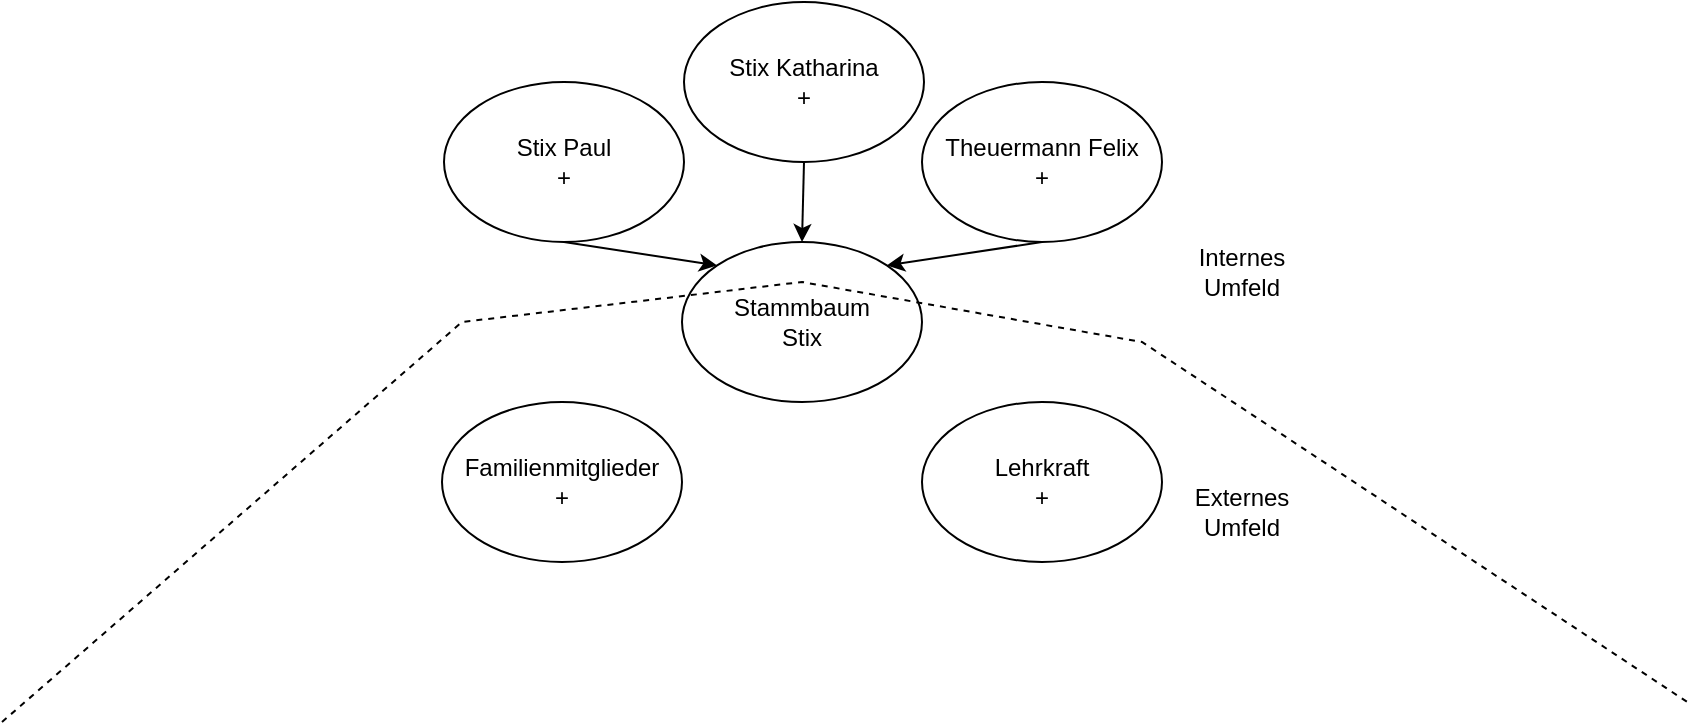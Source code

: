 <mxfile version="28.2.5">
  <diagram name="Page-1" id="mKZQ9G3cTZgD_wpmvm0C">
    <mxGraphModel dx="744" dy="429" grid="1" gridSize="10" guides="1" tooltips="1" connect="1" arrows="1" fold="1" page="1" pageScale="1" pageWidth="850" pageHeight="1100" math="0" shadow="0">
      <root>
        <mxCell id="0" />
        <mxCell id="1" parent="0" />
        <mxCell id="0ZmYd15Cm5hf3Bv5mnIg-1" value="Stammbaum&lt;div&gt;Stix&lt;/div&gt;" style="ellipse;whiteSpace=wrap;html=1;" vertex="1" parent="1">
          <mxGeometry x="350" y="160" width="120" height="80" as="geometry" />
        </mxCell>
        <mxCell id="0ZmYd15Cm5hf3Bv5mnIg-2" value="Stix Katharina&lt;div&gt;+&lt;/div&gt;" style="ellipse;whiteSpace=wrap;html=1;" vertex="1" parent="1">
          <mxGeometry x="351" y="40" width="120" height="80" as="geometry" />
        </mxCell>
        <mxCell id="0ZmYd15Cm5hf3Bv5mnIg-3" value="Stix Paul&lt;div&gt;+&lt;/div&gt;" style="ellipse;whiteSpace=wrap;html=1;" vertex="1" parent="1">
          <mxGeometry x="231" y="80" width="120" height="80" as="geometry" />
        </mxCell>
        <mxCell id="0ZmYd15Cm5hf3Bv5mnIg-4" value="Theuermann Felix&lt;div&gt;+&lt;/div&gt;" style="ellipse;whiteSpace=wrap;html=1;" vertex="1" parent="1">
          <mxGeometry x="470" y="80" width="120" height="80" as="geometry" />
        </mxCell>
        <mxCell id="0ZmYd15Cm5hf3Bv5mnIg-6" value="" style="endArrow=classic;html=1;rounded=0;exitX=0.5;exitY=1;exitDx=0;exitDy=0;entryX=0.5;entryY=0;entryDx=0;entryDy=0;" edge="1" parent="1" source="0ZmYd15Cm5hf3Bv5mnIg-2" target="0ZmYd15Cm5hf3Bv5mnIg-1">
          <mxGeometry width="50" height="50" relative="1" as="geometry">
            <mxPoint x="360" y="250" as="sourcePoint" />
            <mxPoint x="410" y="200" as="targetPoint" />
          </mxGeometry>
        </mxCell>
        <mxCell id="0ZmYd15Cm5hf3Bv5mnIg-7" value="" style="endArrow=classic;html=1;rounded=0;exitX=0.5;exitY=1;exitDx=0;exitDy=0;entryX=0;entryY=0;entryDx=0;entryDy=0;" edge="1" parent="1" source="0ZmYd15Cm5hf3Bv5mnIg-3" target="0ZmYd15Cm5hf3Bv5mnIg-1">
          <mxGeometry width="50" height="50" relative="1" as="geometry">
            <mxPoint x="360" y="250" as="sourcePoint" />
            <mxPoint x="320" y="200" as="targetPoint" />
          </mxGeometry>
        </mxCell>
        <mxCell id="0ZmYd15Cm5hf3Bv5mnIg-8" value="" style="endArrow=classic;html=1;rounded=0;exitX=0.5;exitY=1;exitDx=0;exitDy=0;entryX=1;entryY=0;entryDx=0;entryDy=0;" edge="1" parent="1" source="0ZmYd15Cm5hf3Bv5mnIg-4" target="0ZmYd15Cm5hf3Bv5mnIg-1">
          <mxGeometry width="50" height="50" relative="1" as="geometry">
            <mxPoint x="360" y="250" as="sourcePoint" />
            <mxPoint x="550" y="240" as="targetPoint" />
          </mxGeometry>
        </mxCell>
        <mxCell id="0ZmYd15Cm5hf3Bv5mnIg-9" value="" style="endArrow=none;dashed=1;html=1;rounded=0;" edge="1" parent="1">
          <mxGeometry width="50" height="50" relative="1" as="geometry">
            <mxPoint x="10" y="400" as="sourcePoint" />
            <mxPoint x="852.667" y="390" as="targetPoint" />
            <Array as="points">
              <mxPoint x="240" y="200" />
              <mxPoint x="410" y="180" />
              <mxPoint x="580" y="210" />
            </Array>
          </mxGeometry>
        </mxCell>
        <mxCell id="0ZmYd15Cm5hf3Bv5mnIg-10" value="Familienmitglieder&lt;div&gt;+&lt;/div&gt;" style="ellipse;whiteSpace=wrap;html=1;" vertex="1" parent="1">
          <mxGeometry x="230" y="240" width="120" height="80" as="geometry" />
        </mxCell>
        <mxCell id="0ZmYd15Cm5hf3Bv5mnIg-11" value="Lehrkraft&lt;div&gt;+&lt;/div&gt;" style="ellipse;whiteSpace=wrap;html=1;" vertex="1" parent="1">
          <mxGeometry x="470" y="240" width="120" height="80" as="geometry" />
        </mxCell>
        <mxCell id="0ZmYd15Cm5hf3Bv5mnIg-12" value="Internes Umfeld" style="text;html=1;align=center;verticalAlign=middle;whiteSpace=wrap;rounded=0;" vertex="1" parent="1">
          <mxGeometry x="600" y="160" width="60" height="30" as="geometry" />
        </mxCell>
        <mxCell id="0ZmYd15Cm5hf3Bv5mnIg-13" value="Externes Umfeld" style="text;html=1;align=center;verticalAlign=middle;whiteSpace=wrap;rounded=0;" vertex="1" parent="1">
          <mxGeometry x="600" y="280" width="60" height="30" as="geometry" />
        </mxCell>
      </root>
    </mxGraphModel>
  </diagram>
</mxfile>
